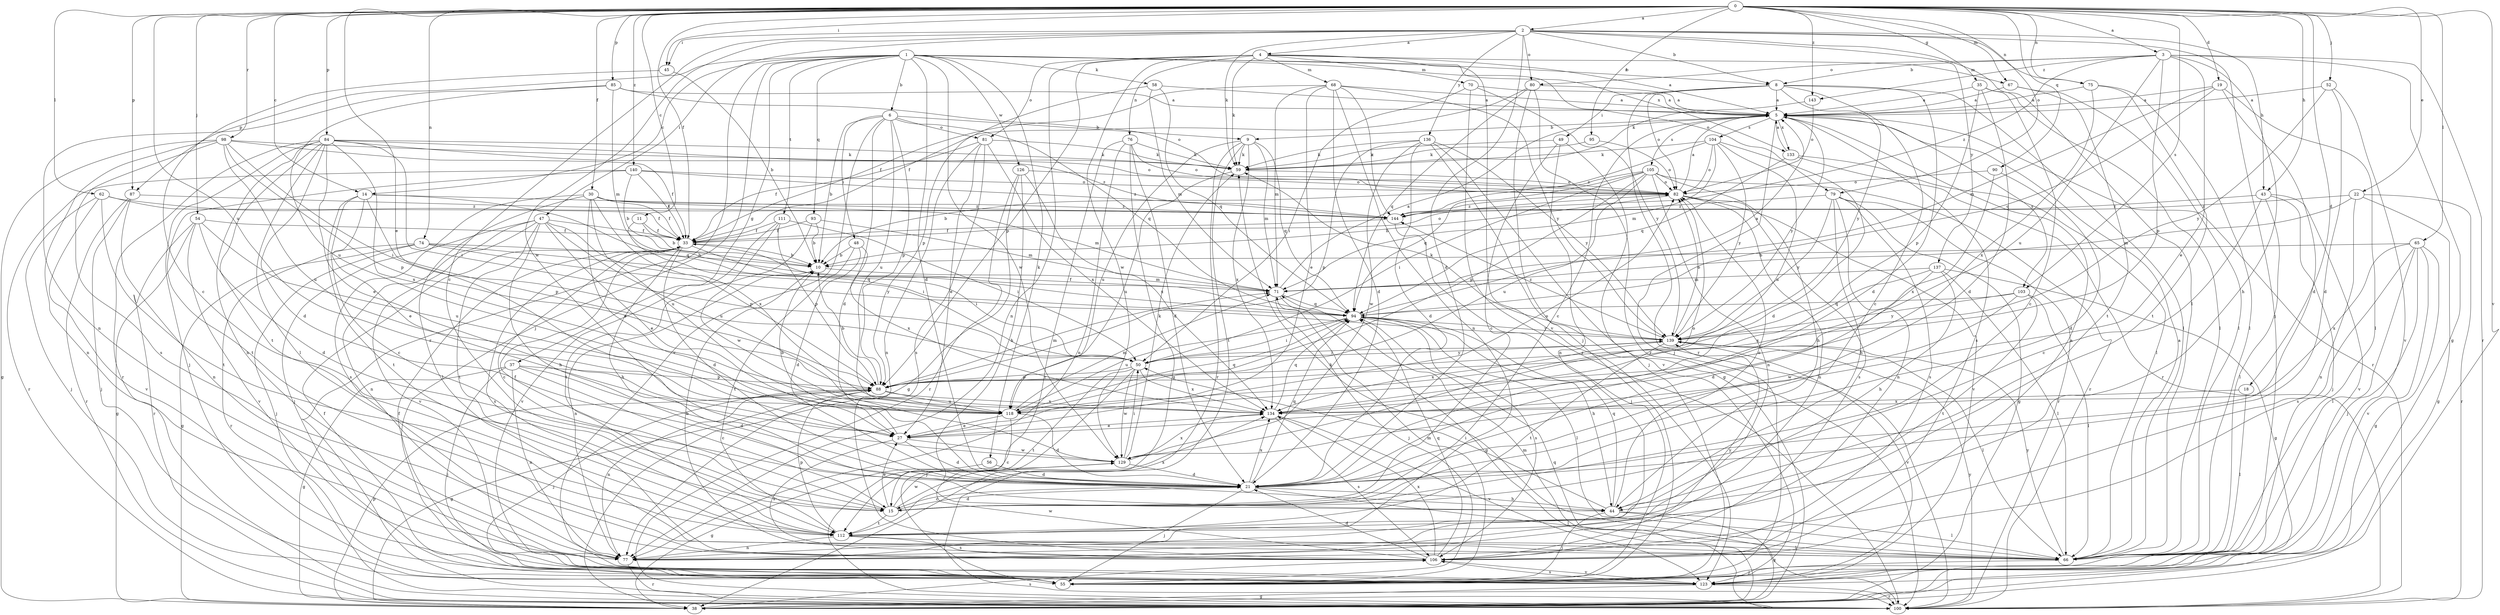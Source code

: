 strict digraph  {
0;
1;
2;
3;
4;
5;
6;
8;
9;
10;
11;
14;
15;
18;
19;
21;
22;
27;
30;
33;
35;
37;
38;
43;
44;
45;
47;
48;
49;
50;
52;
54;
55;
56;
58;
59;
62;
65;
66;
67;
68;
70;
71;
74;
75;
76;
77;
79;
80;
81;
82;
84;
85;
87;
88;
90;
93;
94;
95;
98;
100;
103;
104;
105;
106;
111;
112;
118;
123;
126;
129;
133;
134;
136;
137;
139;
140;
143;
144;
0 -> 2  [label=a];
0 -> 3  [label=a];
0 -> 11  [label=c];
0 -> 14  [label=c];
0 -> 18  [label=d];
0 -> 19  [label=d];
0 -> 22  [label=e];
0 -> 27  [label=e];
0 -> 30  [label=f];
0 -> 33  [label=f];
0 -> 35  [label=g];
0 -> 43  [label=h];
0 -> 45  [label=i];
0 -> 52  [label=j];
0 -> 54  [label=j];
0 -> 62  [label=l];
0 -> 65  [label=l];
0 -> 67  [label=m];
0 -> 74  [label=n];
0 -> 75  [label=n];
0 -> 79  [label=o];
0 -> 84  [label=p];
0 -> 85  [label=p];
0 -> 87  [label=p];
0 -> 90  [label=q];
0 -> 95  [label=r];
0 -> 98  [label=r];
0 -> 103  [label=s];
0 -> 118  [label=u];
0 -> 123  [label=v];
0 -> 140  [label=z];
0 -> 143  [label=z];
1 -> 6  [label=b];
1 -> 8  [label=b];
1 -> 14  [label=c];
1 -> 21  [label=d];
1 -> 37  [label=g];
1 -> 55  [label=j];
1 -> 56  [label=k];
1 -> 58  [label=k];
1 -> 79  [label=o];
1 -> 87  [label=p];
1 -> 93  [label=q];
1 -> 100  [label=r];
1 -> 111  [label=t];
1 -> 126  [label=w];
1 -> 129  [label=w];
1 -> 133  [label=x];
2 -> 4  [label=a];
2 -> 8  [label=b];
2 -> 15  [label=c];
2 -> 21  [label=d];
2 -> 43  [label=h];
2 -> 45  [label=i];
2 -> 47  [label=i];
2 -> 55  [label=j];
2 -> 59  [label=k];
2 -> 66  [label=l];
2 -> 75  [label=n];
2 -> 80  [label=o];
2 -> 129  [label=w];
2 -> 136  [label=y];
2 -> 137  [label=y];
3 -> 8  [label=b];
3 -> 27  [label=e];
3 -> 38  [label=g];
3 -> 44  [label=h];
3 -> 80  [label=o];
3 -> 88  [label=p];
3 -> 100  [label=r];
3 -> 118  [label=u];
3 -> 143  [label=z];
3 -> 144  [label=z];
4 -> 5  [label=a];
4 -> 59  [label=k];
4 -> 67  [label=m];
4 -> 68  [label=m];
4 -> 70  [label=m];
4 -> 76  [label=n];
4 -> 77  [label=n];
4 -> 81  [label=o];
4 -> 88  [label=p];
4 -> 123  [label=v];
4 -> 129  [label=w];
5 -> 9  [label=b];
5 -> 15  [label=c];
5 -> 55  [label=j];
5 -> 100  [label=r];
5 -> 103  [label=s];
5 -> 104  [label=s];
5 -> 105  [label=s];
5 -> 106  [label=s];
5 -> 133  [label=x];
5 -> 139  [label=y];
6 -> 9  [label=b];
6 -> 10  [label=b];
6 -> 21  [label=d];
6 -> 48  [label=i];
6 -> 81  [label=o];
6 -> 88  [label=p];
6 -> 94  [label=q];
6 -> 118  [label=u];
6 -> 123  [label=v];
8 -> 5  [label=a];
8 -> 15  [label=c];
8 -> 21  [label=d];
8 -> 49  [label=i];
8 -> 66  [label=l];
8 -> 82  [label=o];
8 -> 100  [label=r];
8 -> 139  [label=y];
9 -> 59  [label=k];
9 -> 71  [label=m];
9 -> 94  [label=q];
9 -> 100  [label=r];
9 -> 112  [label=t];
9 -> 118  [label=u];
9 -> 134  [label=x];
10 -> 71  [label=m];
10 -> 77  [label=n];
11 -> 10  [label=b];
11 -> 33  [label=f];
11 -> 50  [label=i];
14 -> 15  [label=c];
14 -> 27  [label=e];
14 -> 88  [label=p];
14 -> 94  [label=q];
14 -> 112  [label=t];
14 -> 144  [label=z];
15 -> 21  [label=d];
15 -> 27  [label=e];
15 -> 33  [label=f];
15 -> 112  [label=t];
15 -> 129  [label=w];
15 -> 134  [label=x];
18 -> 66  [label=l];
18 -> 134  [label=x];
19 -> 5  [label=a];
19 -> 21  [label=d];
19 -> 66  [label=l];
19 -> 71  [label=m];
19 -> 94  [label=q];
21 -> 15  [label=c];
21 -> 44  [label=h];
21 -> 55  [label=j];
21 -> 66  [label=l];
21 -> 94  [label=q];
21 -> 134  [label=x];
22 -> 38  [label=g];
22 -> 71  [label=m];
22 -> 77  [label=n];
22 -> 100  [label=r];
22 -> 144  [label=z];
27 -> 10  [label=b];
27 -> 21  [label=d];
27 -> 82  [label=o];
27 -> 106  [label=s];
27 -> 129  [label=w];
30 -> 27  [label=e];
30 -> 33  [label=f];
30 -> 66  [label=l];
30 -> 71  [label=m];
30 -> 106  [label=s];
30 -> 118  [label=u];
30 -> 134  [label=x];
30 -> 144  [label=z];
33 -> 10  [label=b];
33 -> 15  [label=c];
33 -> 21  [label=d];
33 -> 44  [label=h];
33 -> 50  [label=i];
33 -> 82  [label=o];
33 -> 106  [label=s];
35 -> 5  [label=a];
35 -> 15  [label=c];
35 -> 21  [label=d];
35 -> 66  [label=l];
35 -> 88  [label=p];
37 -> 15  [label=c];
37 -> 21  [label=d];
37 -> 38  [label=g];
37 -> 55  [label=j];
37 -> 77  [label=n];
37 -> 88  [label=p];
38 -> 71  [label=m];
38 -> 88  [label=p];
38 -> 106  [label=s];
43 -> 15  [label=c];
43 -> 55  [label=j];
43 -> 66  [label=l];
43 -> 123  [label=v];
43 -> 144  [label=z];
44 -> 38  [label=g];
44 -> 50  [label=i];
44 -> 55  [label=j];
44 -> 66  [label=l];
44 -> 82  [label=o];
44 -> 94  [label=q];
45 -> 10  [label=b];
45 -> 15  [label=c];
47 -> 27  [label=e];
47 -> 33  [label=f];
47 -> 44  [label=h];
47 -> 55  [label=j];
47 -> 77  [label=n];
47 -> 88  [label=p];
47 -> 112  [label=t];
47 -> 118  [label=u];
47 -> 123  [label=v];
48 -> 10  [label=b];
48 -> 21  [label=d];
48 -> 112  [label=t];
48 -> 134  [label=x];
49 -> 15  [label=c];
49 -> 55  [label=j];
49 -> 59  [label=k];
49 -> 77  [label=n];
50 -> 55  [label=j];
50 -> 88  [label=p];
50 -> 112  [label=t];
50 -> 129  [label=w];
50 -> 134  [label=x];
50 -> 139  [label=y];
52 -> 5  [label=a];
52 -> 21  [label=d];
52 -> 123  [label=v];
52 -> 139  [label=y];
54 -> 21  [label=d];
54 -> 33  [label=f];
54 -> 38  [label=g];
54 -> 100  [label=r];
54 -> 118  [label=u];
54 -> 123  [label=v];
55 -> 33  [label=f];
55 -> 71  [label=m];
56 -> 21  [label=d];
56 -> 38  [label=g];
58 -> 5  [label=a];
58 -> 71  [label=m];
58 -> 88  [label=p];
58 -> 94  [label=q];
59 -> 82  [label=o];
59 -> 118  [label=u];
62 -> 33  [label=f];
62 -> 55  [label=j];
62 -> 112  [label=t];
62 -> 123  [label=v];
62 -> 144  [label=z];
65 -> 10  [label=b];
65 -> 38  [label=g];
65 -> 55  [label=j];
65 -> 66  [label=l];
65 -> 106  [label=s];
65 -> 123  [label=v];
65 -> 134  [label=x];
66 -> 5  [label=a];
66 -> 10  [label=b];
66 -> 55  [label=j];
66 -> 59  [label=k];
66 -> 139  [label=y];
67 -> 5  [label=a];
67 -> 66  [label=l];
67 -> 112  [label=t];
68 -> 5  [label=a];
68 -> 21  [label=d];
68 -> 27  [label=e];
68 -> 33  [label=f];
68 -> 71  [label=m];
68 -> 77  [label=n];
68 -> 139  [label=y];
68 -> 144  [label=z];
70 -> 5  [label=a];
70 -> 50  [label=i];
70 -> 100  [label=r];
70 -> 139  [label=y];
71 -> 5  [label=a];
71 -> 38  [label=g];
71 -> 55  [label=j];
71 -> 94  [label=q];
74 -> 10  [label=b];
74 -> 38  [label=g];
74 -> 55  [label=j];
74 -> 94  [label=q];
74 -> 100  [label=r];
74 -> 139  [label=y];
75 -> 5  [label=a];
75 -> 66  [label=l];
75 -> 112  [label=t];
75 -> 134  [label=x];
76 -> 21  [label=d];
76 -> 38  [label=g];
76 -> 59  [label=k];
76 -> 77  [label=n];
76 -> 82  [label=o];
76 -> 100  [label=r];
77 -> 100  [label=r];
79 -> 38  [label=g];
79 -> 44  [label=h];
79 -> 77  [label=n];
79 -> 100  [label=r];
79 -> 106  [label=s];
79 -> 139  [label=y];
79 -> 144  [label=z];
80 -> 5  [label=a];
80 -> 33  [label=f];
80 -> 55  [label=j];
80 -> 94  [label=q];
80 -> 100  [label=r];
81 -> 27  [label=e];
81 -> 33  [label=f];
81 -> 59  [label=k];
81 -> 77  [label=n];
81 -> 106  [label=s];
81 -> 134  [label=x];
82 -> 5  [label=a];
82 -> 10  [label=b];
82 -> 77  [label=n];
82 -> 106  [label=s];
82 -> 123  [label=v];
82 -> 144  [label=z];
84 -> 21  [label=d];
84 -> 27  [label=e];
84 -> 50  [label=i];
84 -> 55  [label=j];
84 -> 59  [label=k];
84 -> 66  [label=l];
84 -> 77  [label=n];
84 -> 82  [label=o];
84 -> 100  [label=r];
84 -> 112  [label=t];
84 -> 134  [label=x];
84 -> 144  [label=z];
85 -> 5  [label=a];
85 -> 71  [label=m];
85 -> 77  [label=n];
85 -> 82  [label=o];
85 -> 118  [label=u];
87 -> 55  [label=j];
87 -> 77  [label=n];
87 -> 100  [label=r];
87 -> 144  [label=z];
88 -> 10  [label=b];
88 -> 38  [label=g];
88 -> 55  [label=j];
88 -> 71  [label=m];
88 -> 77  [label=n];
88 -> 118  [label=u];
88 -> 134  [label=x];
90 -> 21  [label=d];
90 -> 82  [label=o];
90 -> 134  [label=x];
93 -> 10  [label=b];
93 -> 33  [label=f];
93 -> 71  [label=m];
93 -> 112  [label=t];
94 -> 5  [label=a];
94 -> 33  [label=f];
94 -> 44  [label=h];
94 -> 50  [label=i];
94 -> 66  [label=l];
94 -> 106  [label=s];
94 -> 118  [label=u];
94 -> 139  [label=y];
95 -> 59  [label=k];
95 -> 82  [label=o];
98 -> 33  [label=f];
98 -> 38  [label=g];
98 -> 50  [label=i];
98 -> 59  [label=k];
98 -> 77  [label=n];
98 -> 88  [label=p];
98 -> 106  [label=s];
98 -> 118  [label=u];
100 -> 94  [label=q];
100 -> 139  [label=y];
103 -> 66  [label=l];
103 -> 94  [label=q];
103 -> 112  [label=t];
103 -> 129  [label=w];
103 -> 139  [label=y];
104 -> 21  [label=d];
104 -> 59  [label=k];
104 -> 71  [label=m];
104 -> 82  [label=o];
104 -> 118  [label=u];
104 -> 139  [label=y];
104 -> 144  [label=z];
105 -> 10  [label=b];
105 -> 44  [label=h];
105 -> 50  [label=i];
105 -> 77  [label=n];
105 -> 82  [label=o];
105 -> 88  [label=p];
105 -> 94  [label=q];
105 -> 100  [label=r];
105 -> 118  [label=u];
106 -> 5  [label=a];
106 -> 21  [label=d];
106 -> 94  [label=q];
106 -> 123  [label=v];
106 -> 129  [label=w];
106 -> 134  [label=x];
106 -> 139  [label=y];
111 -> 33  [label=f];
111 -> 50  [label=i];
111 -> 88  [label=p];
111 -> 123  [label=v];
111 -> 129  [label=w];
112 -> 66  [label=l];
112 -> 77  [label=n];
112 -> 88  [label=p];
112 -> 106  [label=s];
118 -> 15  [label=c];
118 -> 21  [label=d];
118 -> 27  [label=e];
118 -> 71  [label=m];
118 -> 94  [label=q];
123 -> 33  [label=f];
123 -> 38  [label=g];
123 -> 100  [label=r];
123 -> 106  [label=s];
126 -> 38  [label=g];
126 -> 44  [label=h];
126 -> 82  [label=o];
126 -> 100  [label=r];
126 -> 134  [label=x];
129 -> 21  [label=d];
129 -> 50  [label=i];
129 -> 59  [label=k];
129 -> 82  [label=o];
129 -> 134  [label=x];
133 -> 5  [label=a];
133 -> 66  [label=l];
133 -> 94  [label=q];
133 -> 100  [label=r];
134 -> 27  [label=e];
134 -> 94  [label=q];
134 -> 106  [label=s];
134 -> 123  [label=v];
136 -> 21  [label=d];
136 -> 38  [label=g];
136 -> 59  [label=k];
136 -> 88  [label=p];
136 -> 123  [label=v];
136 -> 129  [label=w];
136 -> 139  [label=y];
137 -> 21  [label=d];
137 -> 38  [label=g];
137 -> 44  [label=h];
137 -> 66  [label=l];
137 -> 71  [label=m];
137 -> 134  [label=x];
139 -> 50  [label=i];
139 -> 59  [label=k];
139 -> 66  [label=l];
139 -> 82  [label=o];
139 -> 112  [label=t];
139 -> 123  [label=v];
139 -> 134  [label=x];
139 -> 144  [label=z];
140 -> 10  [label=b];
140 -> 33  [label=f];
140 -> 82  [label=o];
140 -> 100  [label=r];
140 -> 112  [label=t];
140 -> 144  [label=z];
143 -> 59  [label=k];
143 -> 82  [label=o];
144 -> 33  [label=f];
144 -> 55  [label=j];
}
